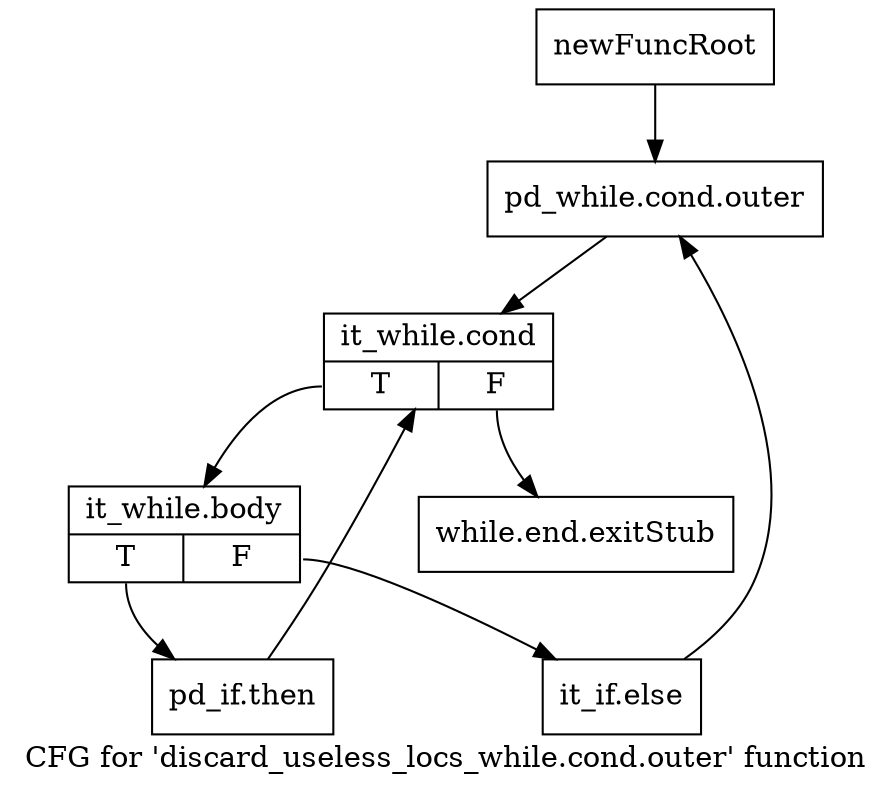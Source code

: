 digraph "CFG for 'discard_useless_locs_while.cond.outer' function" {
	label="CFG for 'discard_useless_locs_while.cond.outer' function";

	Node0xaa213f0 [shape=record,label="{newFuncRoot}"];
	Node0xaa213f0 -> Node0xaa21880;
	Node0xaa21440 [shape=record,label="{while.end.exitStub}"];
	Node0xaa21880 [shape=record,label="{pd_while.cond.outer}"];
	Node0xaa21880 -> Node0xaa218d0;
	Node0xaa218d0 [shape=record,label="{it_while.cond|{<s0>T|<s1>F}}"];
	Node0xaa218d0:s0 -> Node0xaa21920;
	Node0xaa218d0:s1 -> Node0xaa21440;
	Node0xaa21920 [shape=record,label="{it_while.body|{<s0>T|<s1>F}}"];
	Node0xaa21920:s0 -> Node0xaa219c0;
	Node0xaa21920:s1 -> Node0xaa21970;
	Node0xaa21970 [shape=record,label="{it_if.else}"];
	Node0xaa21970 -> Node0xaa21880;
	Node0xaa219c0 [shape=record,label="{pd_if.then}"];
	Node0xaa219c0 -> Node0xaa218d0;
}

